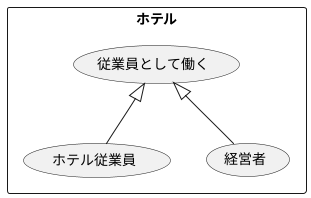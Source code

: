 @startuml ユースケース図
' left to right direction
rectangle ホテル{
usecase 従業員として働く
usecase ホテル従業員
usecase 経営者
}
従業員として働く<|-- ホテル従業員
従業員として働く<|-- 経営者
@enduml